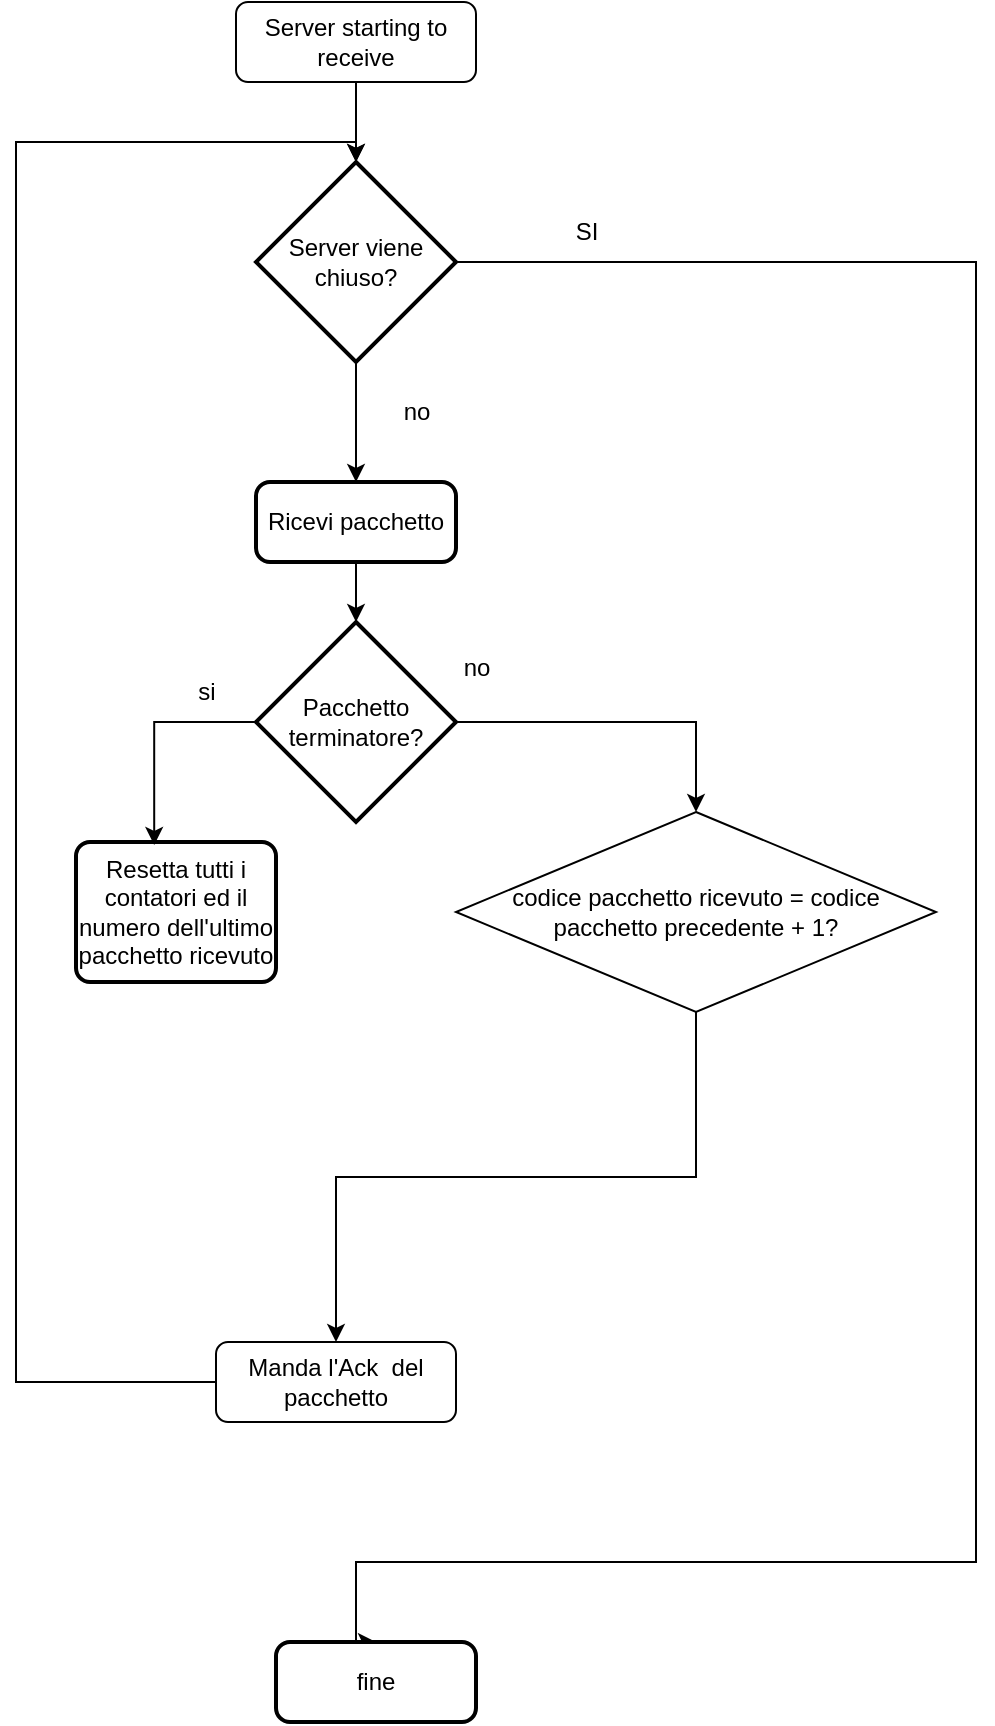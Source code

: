 <mxfile version="26.3.0" pages="2">
  <diagram id="C5RBs43oDa-KdzZeNtuy" name="Page-1">
    <mxGraphModel dx="1292" dy="879" grid="1" gridSize="10" guides="1" tooltips="1" connect="1" arrows="1" fold="1" page="1" pageScale="1" pageWidth="827" pageHeight="1169" math="0" shadow="0">
      <root>
        <mxCell id="WIyWlLk6GJQsqaUBKTNV-0" />
        <mxCell id="WIyWlLk6GJQsqaUBKTNV-1" parent="WIyWlLk6GJQsqaUBKTNV-0" />
        <mxCell id="WIyWlLk6GJQsqaUBKTNV-3" value="Server starting to receive" style="rounded=1;whiteSpace=wrap;html=1;fontSize=12;glass=0;strokeWidth=1;shadow=0;" parent="WIyWlLk6GJQsqaUBKTNV-1" vertex="1">
          <mxGeometry x="150" y="80" width="120" height="40" as="geometry" />
        </mxCell>
        <mxCell id="9MVadbJI1vd-urSS4PZo-13" style="edgeStyle=orthogonalEdgeStyle;rounded=0;orthogonalLoop=1;jettySize=auto;html=1;" parent="WIyWlLk6GJQsqaUBKTNV-1" source="WIyWlLk6GJQsqaUBKTNV-11" target="9MVadbJI1vd-urSS4PZo-2" edge="1">
          <mxGeometry relative="1" as="geometry">
            <mxPoint x="70" y="150" as="targetPoint" />
            <Array as="points">
              <mxPoint x="40" y="770" />
              <mxPoint x="40" y="150" />
              <mxPoint x="210" y="150" />
            </Array>
          </mxGeometry>
        </mxCell>
        <mxCell id="WIyWlLk6GJQsqaUBKTNV-11" value="Manda l&#39;Ack&amp;nbsp; del pacchetto" style="rounded=1;whiteSpace=wrap;html=1;fontSize=12;glass=0;strokeWidth=1;shadow=0;" parent="WIyWlLk6GJQsqaUBKTNV-1" vertex="1">
          <mxGeometry x="140" y="750" width="120" height="40" as="geometry" />
        </mxCell>
        <mxCell id="9MVadbJI1vd-urSS4PZo-10" style="edgeStyle=orthogonalEdgeStyle;rounded=0;orthogonalLoop=1;jettySize=auto;html=1;exitX=1;exitY=0.5;exitDx=0;exitDy=0;exitPerimeter=0;entryX=0.5;entryY=0;entryDx=0;entryDy=0;" parent="WIyWlLk6GJQsqaUBKTNV-1" source="9MVadbJI1vd-urSS4PZo-2" target="9MVadbJI1vd-urSS4PZo-12" edge="1">
          <mxGeometry relative="1" as="geometry">
            <mxPoint x="590" y="700" as="targetPoint" />
            <Array as="points">
              <mxPoint x="520" y="210" />
              <mxPoint x="520" y="860" />
              <mxPoint x="210" y="860" />
              <mxPoint x="210" y="900" />
            </Array>
          </mxGeometry>
        </mxCell>
        <mxCell id="9MVadbJI1vd-urSS4PZo-16" style="edgeStyle=orthogonalEdgeStyle;rounded=0;orthogonalLoop=1;jettySize=auto;html=1;" parent="WIyWlLk6GJQsqaUBKTNV-1" source="9MVadbJI1vd-urSS4PZo-2" target="9MVadbJI1vd-urSS4PZo-17" edge="1">
          <mxGeometry relative="1" as="geometry">
            <mxPoint x="210" y="310.0" as="targetPoint" />
          </mxGeometry>
        </mxCell>
        <mxCell id="9MVadbJI1vd-urSS4PZo-2" value="Server viene chiuso?" style="strokeWidth=2;html=1;shape=mxgraph.flowchart.decision;whiteSpace=wrap;" parent="WIyWlLk6GJQsqaUBKTNV-1" vertex="1">
          <mxGeometry x="160" y="160" width="100" height="100" as="geometry" />
        </mxCell>
        <mxCell id="9MVadbJI1vd-urSS4PZo-5" style="edgeStyle=orthogonalEdgeStyle;rounded=0;orthogonalLoop=1;jettySize=auto;html=1;entryX=0.5;entryY=0;entryDx=0;entryDy=0;entryPerimeter=0;" parent="WIyWlLk6GJQsqaUBKTNV-1" source="WIyWlLk6GJQsqaUBKTNV-3" target="9MVadbJI1vd-urSS4PZo-2" edge="1">
          <mxGeometry relative="1" as="geometry" />
        </mxCell>
        <mxCell id="9MVadbJI1vd-urSS4PZo-6" value="no" style="text;html=1;align=center;verticalAlign=middle;resizable=0;points=[];autosize=1;strokeColor=none;fillColor=none;" parent="WIyWlLk6GJQsqaUBKTNV-1" vertex="1">
          <mxGeometry x="220" y="270" width="40" height="30" as="geometry" />
        </mxCell>
        <mxCell id="9MVadbJI1vd-urSS4PZo-8" value="SI" style="text;html=1;align=center;verticalAlign=middle;resizable=0;points=[];autosize=1;strokeColor=none;fillColor=none;" parent="WIyWlLk6GJQsqaUBKTNV-1" vertex="1">
          <mxGeometry x="310" y="180" width="30" height="30" as="geometry" />
        </mxCell>
        <mxCell id="9MVadbJI1vd-urSS4PZo-12" value="fine" style="rounded=1;whiteSpace=wrap;html=1;absoluteArcSize=1;arcSize=14;strokeWidth=2;" parent="WIyWlLk6GJQsqaUBKTNV-1" vertex="1">
          <mxGeometry x="170" y="900" width="100" height="40" as="geometry" />
        </mxCell>
        <mxCell id="9MVadbJI1vd-urSS4PZo-19" style="edgeStyle=orthogonalEdgeStyle;rounded=0;orthogonalLoop=1;jettySize=auto;html=1;" parent="WIyWlLk6GJQsqaUBKTNV-1" source="9MVadbJI1vd-urSS4PZo-17" target="9MVadbJI1vd-urSS4PZo-18" edge="1">
          <mxGeometry relative="1" as="geometry" />
        </mxCell>
        <mxCell id="9MVadbJI1vd-urSS4PZo-17" value="Ricevi pacchetto" style="rounded=1;whiteSpace=wrap;html=1;absoluteArcSize=1;arcSize=14;strokeWidth=2;" parent="WIyWlLk6GJQsqaUBKTNV-1" vertex="1">
          <mxGeometry x="160" y="320" width="100" height="40" as="geometry" />
        </mxCell>
        <mxCell id="KEZI_QT61laAYZ17kwpv-3" style="edgeStyle=orthogonalEdgeStyle;rounded=0;orthogonalLoop=1;jettySize=auto;html=1;entryX=0.5;entryY=0;entryDx=0;entryDy=0;" edge="1" parent="WIyWlLk6GJQsqaUBKTNV-1" source="9MVadbJI1vd-urSS4PZo-18" target="KEZI_QT61laAYZ17kwpv-1">
          <mxGeometry relative="1" as="geometry">
            <mxPoint x="380" y="450" as="targetPoint" />
            <Array as="points">
              <mxPoint x="380" y="440" />
            </Array>
          </mxGeometry>
        </mxCell>
        <mxCell id="9MVadbJI1vd-urSS4PZo-18" value="Pacchetto terminatore?" style="strokeWidth=2;html=1;shape=mxgraph.flowchart.decision;whiteSpace=wrap;" parent="WIyWlLk6GJQsqaUBKTNV-1" vertex="1">
          <mxGeometry x="160" y="390" width="100" height="100" as="geometry" />
        </mxCell>
        <mxCell id="9MVadbJI1vd-urSS4PZo-20" value="Resetta tutti i contatori ed il numero dell&#39;ultimo pacchetto ricevuto" style="rounded=1;whiteSpace=wrap;html=1;absoluteArcSize=1;arcSize=14;strokeWidth=2;" parent="WIyWlLk6GJQsqaUBKTNV-1" vertex="1">
          <mxGeometry x="70" y="500" width="100" height="70" as="geometry" />
        </mxCell>
        <mxCell id="9MVadbJI1vd-urSS4PZo-23" style="edgeStyle=orthogonalEdgeStyle;rounded=0;orthogonalLoop=1;jettySize=auto;html=1;entryX=0.391;entryY=0.021;entryDx=0;entryDy=0;entryPerimeter=0;" parent="WIyWlLk6GJQsqaUBKTNV-1" source="9MVadbJI1vd-urSS4PZo-18" target="9MVadbJI1vd-urSS4PZo-20" edge="1">
          <mxGeometry relative="1" as="geometry">
            <Array as="points">
              <mxPoint x="109" y="440" />
            </Array>
          </mxGeometry>
        </mxCell>
        <mxCell id="9MVadbJI1vd-urSS4PZo-24" value="si" style="text;html=1;align=center;verticalAlign=middle;resizable=0;points=[];autosize=1;strokeColor=none;fillColor=none;" parent="WIyWlLk6GJQsqaUBKTNV-1" vertex="1">
          <mxGeometry x="120" y="410" width="30" height="30" as="geometry" />
        </mxCell>
        <mxCell id="KEZI_QT61laAYZ17kwpv-5" style="edgeStyle=orthogonalEdgeStyle;rounded=0;orthogonalLoop=1;jettySize=auto;html=1;" edge="1" parent="WIyWlLk6GJQsqaUBKTNV-1" source="KEZI_QT61laAYZ17kwpv-1" target="WIyWlLk6GJQsqaUBKTNV-11">
          <mxGeometry relative="1" as="geometry" />
        </mxCell>
        <mxCell id="KEZI_QT61laAYZ17kwpv-1" value="codice pacchetto ricevuto = codice pacchetto precedente + 1?" style="rhombus;whiteSpace=wrap;html=1;" vertex="1" parent="WIyWlLk6GJQsqaUBKTNV-1">
          <mxGeometry x="260" y="485" width="240" height="100" as="geometry" />
        </mxCell>
        <mxCell id="KEZI_QT61laAYZ17kwpv-4" value="no" style="text;html=1;align=center;verticalAlign=middle;resizable=0;points=[];autosize=1;strokeColor=none;fillColor=none;" vertex="1" parent="WIyWlLk6GJQsqaUBKTNV-1">
          <mxGeometry x="250" y="398" width="40" height="30" as="geometry" />
        </mxCell>
      </root>
    </mxGraphModel>
  </diagram>
  <diagram id="kHkR0i6eDSwfNg-R2NtE" name="Pagina-2">
    <mxGraphModel dx="554" dy="377" grid="1" gridSize="10" guides="1" tooltips="1" connect="1" arrows="1" fold="1" page="1" pageScale="1" pageWidth="827" pageHeight="1169" math="0" shadow="0">
      <root>
        <mxCell id="0" />
        <mxCell id="1" parent="0" />
        <mxCell id="qF3tsFFWYWASab4EgNbu-3" style="edgeStyle=orthogonalEdgeStyle;rounded=0;orthogonalLoop=1;jettySize=auto;html=1;" edge="1" parent="1" source="qF3tsFFWYWASab4EgNbu-1" target="qF3tsFFWYWASab4EgNbu-2">
          <mxGeometry relative="1" as="geometry" />
        </mxCell>
        <mxCell id="qF3tsFFWYWASab4EgNbu-1" value="Client" style="whiteSpace=wrap;html=1;aspect=fixed;" vertex="1" parent="1">
          <mxGeometry x="240" y="80" width="40" height="40" as="geometry" />
        </mxCell>
        <mxCell id="qF3tsFFWYWASab4EgNbu-2" value="Imposta la lunghezza della finestra" style="whiteSpace=wrap;html=1;aspect=fixed;" vertex="1" parent="1">
          <mxGeometry x="215" y="150" width="90" height="90" as="geometry" />
        </mxCell>
        <mxCell id="qF3tsFFWYWASab4EgNbu-5" value="Imposta i pacchetti da inviare e imposta la finestra da zero" style="rounded=1;whiteSpace=wrap;html=1;absoluteArcSize=1;arcSize=14;strokeWidth=2;" vertex="1" parent="1">
          <mxGeometry x="210" y="270" width="100" height="100" as="geometry" />
        </mxCell>
      </root>
    </mxGraphModel>
  </diagram>
</mxfile>
